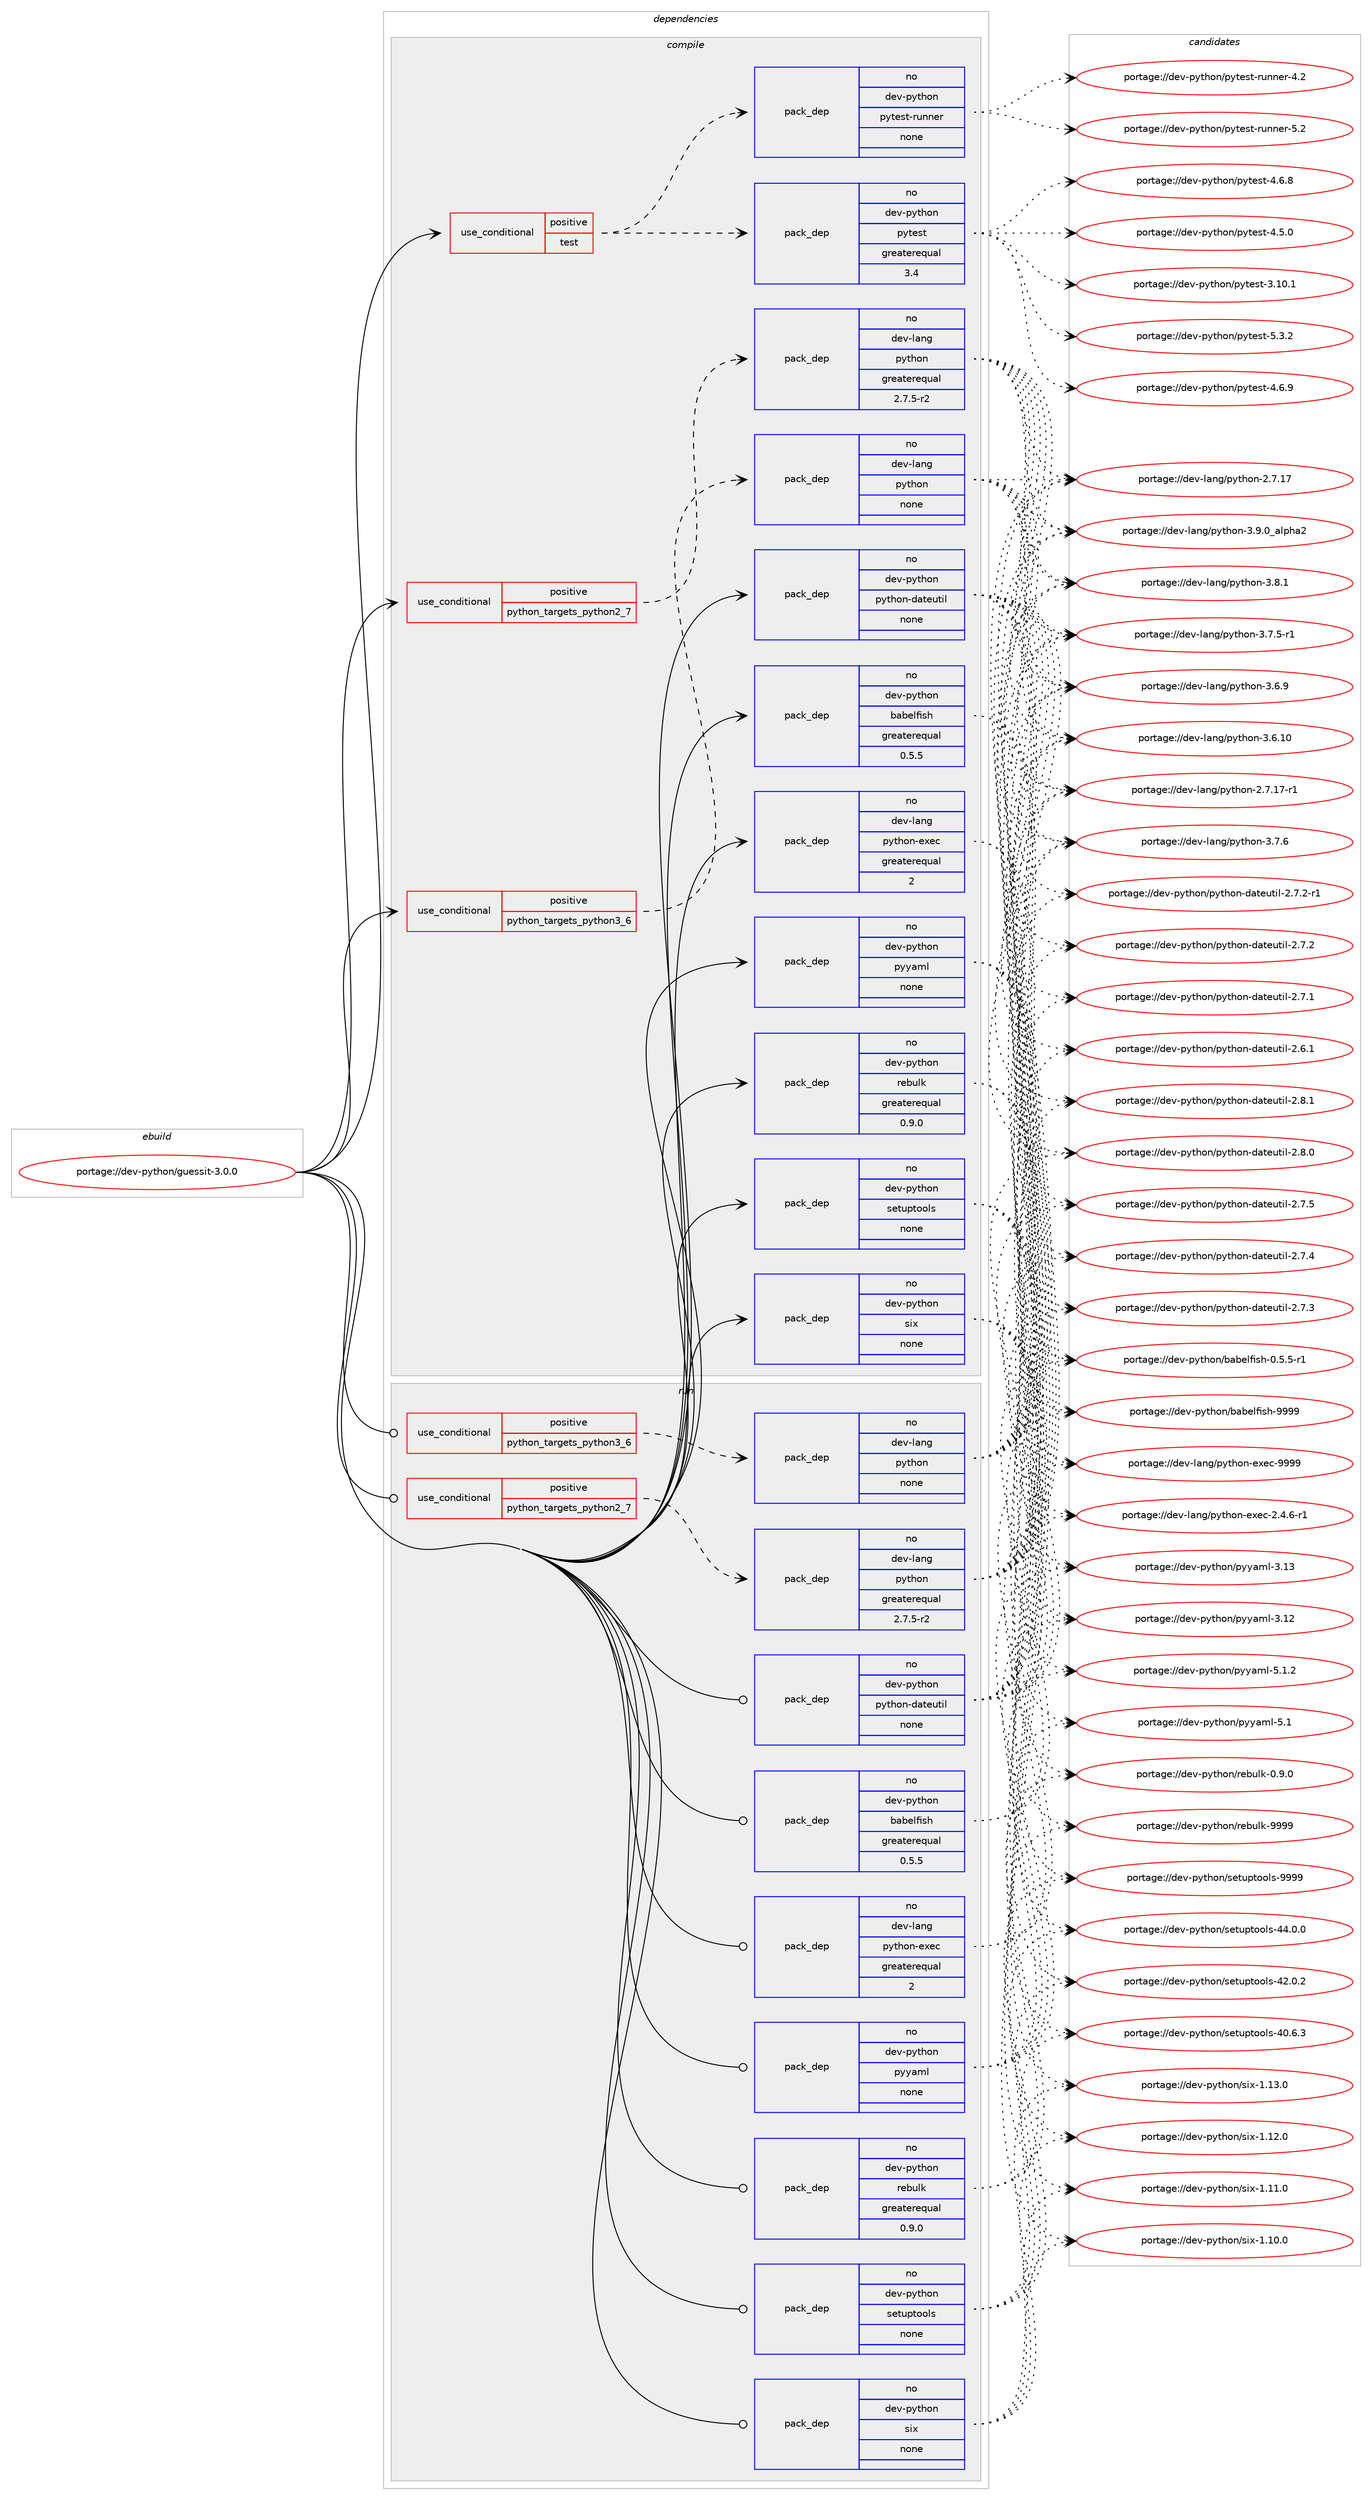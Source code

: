 digraph prolog {

# *************
# Graph options
# *************

newrank=true;
concentrate=true;
compound=true;
graph [rankdir=LR,fontname=Helvetica,fontsize=10,ranksep=1.5];#, ranksep=2.5, nodesep=0.2];
edge  [arrowhead=vee];
node  [fontname=Helvetica,fontsize=10];

# **********
# The ebuild
# **********

subgraph cluster_leftcol {
color=gray;
label=<<i>ebuild</i>>;
id [label="portage://dev-python/guessit-3.0.0", color=red, width=4, href="../dev-python/guessit-3.0.0.svg"];
}

# ****************
# The dependencies
# ****************

subgraph cluster_midcol {
color=gray;
label=<<i>dependencies</i>>;
subgraph cluster_compile {
fillcolor="#eeeeee";
style=filled;
label=<<i>compile</i>>;
subgraph cond115025 {
dependency457368 [label=<<TABLE BORDER="0" CELLBORDER="1" CELLSPACING="0" CELLPADDING="4"><TR><TD ROWSPAN="3" CELLPADDING="10">use_conditional</TD></TR><TR><TD>positive</TD></TR><TR><TD>python_targets_python2_7</TD></TR></TABLE>>, shape=none, color=red];
subgraph pack337360 {
dependency457369 [label=<<TABLE BORDER="0" CELLBORDER="1" CELLSPACING="0" CELLPADDING="4" WIDTH="220"><TR><TD ROWSPAN="6" CELLPADDING="30">pack_dep</TD></TR><TR><TD WIDTH="110">no</TD></TR><TR><TD>dev-lang</TD></TR><TR><TD>python</TD></TR><TR><TD>greaterequal</TD></TR><TR><TD>2.7.5-r2</TD></TR></TABLE>>, shape=none, color=blue];
}
dependency457368:e -> dependency457369:w [weight=20,style="dashed",arrowhead="vee"];
}
id:e -> dependency457368:w [weight=20,style="solid",arrowhead="vee"];
subgraph cond115026 {
dependency457370 [label=<<TABLE BORDER="0" CELLBORDER="1" CELLSPACING="0" CELLPADDING="4"><TR><TD ROWSPAN="3" CELLPADDING="10">use_conditional</TD></TR><TR><TD>positive</TD></TR><TR><TD>python_targets_python3_6</TD></TR></TABLE>>, shape=none, color=red];
subgraph pack337361 {
dependency457371 [label=<<TABLE BORDER="0" CELLBORDER="1" CELLSPACING="0" CELLPADDING="4" WIDTH="220"><TR><TD ROWSPAN="6" CELLPADDING="30">pack_dep</TD></TR><TR><TD WIDTH="110">no</TD></TR><TR><TD>dev-lang</TD></TR><TR><TD>python</TD></TR><TR><TD>none</TD></TR><TR><TD></TD></TR></TABLE>>, shape=none, color=blue];
}
dependency457370:e -> dependency457371:w [weight=20,style="dashed",arrowhead="vee"];
}
id:e -> dependency457370:w [weight=20,style="solid",arrowhead="vee"];
subgraph cond115027 {
dependency457372 [label=<<TABLE BORDER="0" CELLBORDER="1" CELLSPACING="0" CELLPADDING="4"><TR><TD ROWSPAN="3" CELLPADDING="10">use_conditional</TD></TR><TR><TD>positive</TD></TR><TR><TD>test</TD></TR></TABLE>>, shape=none, color=red];
subgraph pack337362 {
dependency457373 [label=<<TABLE BORDER="0" CELLBORDER="1" CELLSPACING="0" CELLPADDING="4" WIDTH="220"><TR><TD ROWSPAN="6" CELLPADDING="30">pack_dep</TD></TR><TR><TD WIDTH="110">no</TD></TR><TR><TD>dev-python</TD></TR><TR><TD>pytest</TD></TR><TR><TD>greaterequal</TD></TR><TR><TD>3.4</TD></TR></TABLE>>, shape=none, color=blue];
}
dependency457372:e -> dependency457373:w [weight=20,style="dashed",arrowhead="vee"];
subgraph pack337363 {
dependency457374 [label=<<TABLE BORDER="0" CELLBORDER="1" CELLSPACING="0" CELLPADDING="4" WIDTH="220"><TR><TD ROWSPAN="6" CELLPADDING="30">pack_dep</TD></TR><TR><TD WIDTH="110">no</TD></TR><TR><TD>dev-python</TD></TR><TR><TD>pytest-runner</TD></TR><TR><TD>none</TD></TR><TR><TD></TD></TR></TABLE>>, shape=none, color=blue];
}
dependency457372:e -> dependency457374:w [weight=20,style="dashed",arrowhead="vee"];
}
id:e -> dependency457372:w [weight=20,style="solid",arrowhead="vee"];
subgraph pack337364 {
dependency457375 [label=<<TABLE BORDER="0" CELLBORDER="1" CELLSPACING="0" CELLPADDING="4" WIDTH="220"><TR><TD ROWSPAN="6" CELLPADDING="30">pack_dep</TD></TR><TR><TD WIDTH="110">no</TD></TR><TR><TD>dev-lang</TD></TR><TR><TD>python-exec</TD></TR><TR><TD>greaterequal</TD></TR><TR><TD>2</TD></TR></TABLE>>, shape=none, color=blue];
}
id:e -> dependency457375:w [weight=20,style="solid",arrowhead="vee"];
subgraph pack337365 {
dependency457376 [label=<<TABLE BORDER="0" CELLBORDER="1" CELLSPACING="0" CELLPADDING="4" WIDTH="220"><TR><TD ROWSPAN="6" CELLPADDING="30">pack_dep</TD></TR><TR><TD WIDTH="110">no</TD></TR><TR><TD>dev-python</TD></TR><TR><TD>babelfish</TD></TR><TR><TD>greaterequal</TD></TR><TR><TD>0.5.5</TD></TR></TABLE>>, shape=none, color=blue];
}
id:e -> dependency457376:w [weight=20,style="solid",arrowhead="vee"];
subgraph pack337366 {
dependency457377 [label=<<TABLE BORDER="0" CELLBORDER="1" CELLSPACING="0" CELLPADDING="4" WIDTH="220"><TR><TD ROWSPAN="6" CELLPADDING="30">pack_dep</TD></TR><TR><TD WIDTH="110">no</TD></TR><TR><TD>dev-python</TD></TR><TR><TD>python-dateutil</TD></TR><TR><TD>none</TD></TR><TR><TD></TD></TR></TABLE>>, shape=none, color=blue];
}
id:e -> dependency457377:w [weight=20,style="solid",arrowhead="vee"];
subgraph pack337367 {
dependency457378 [label=<<TABLE BORDER="0" CELLBORDER="1" CELLSPACING="0" CELLPADDING="4" WIDTH="220"><TR><TD ROWSPAN="6" CELLPADDING="30">pack_dep</TD></TR><TR><TD WIDTH="110">no</TD></TR><TR><TD>dev-python</TD></TR><TR><TD>pyyaml</TD></TR><TR><TD>none</TD></TR><TR><TD></TD></TR></TABLE>>, shape=none, color=blue];
}
id:e -> dependency457378:w [weight=20,style="solid",arrowhead="vee"];
subgraph pack337368 {
dependency457379 [label=<<TABLE BORDER="0" CELLBORDER="1" CELLSPACING="0" CELLPADDING="4" WIDTH="220"><TR><TD ROWSPAN="6" CELLPADDING="30">pack_dep</TD></TR><TR><TD WIDTH="110">no</TD></TR><TR><TD>dev-python</TD></TR><TR><TD>rebulk</TD></TR><TR><TD>greaterequal</TD></TR><TR><TD>0.9.0</TD></TR></TABLE>>, shape=none, color=blue];
}
id:e -> dependency457379:w [weight=20,style="solid",arrowhead="vee"];
subgraph pack337369 {
dependency457380 [label=<<TABLE BORDER="0" CELLBORDER="1" CELLSPACING="0" CELLPADDING="4" WIDTH="220"><TR><TD ROWSPAN="6" CELLPADDING="30">pack_dep</TD></TR><TR><TD WIDTH="110">no</TD></TR><TR><TD>dev-python</TD></TR><TR><TD>setuptools</TD></TR><TR><TD>none</TD></TR><TR><TD></TD></TR></TABLE>>, shape=none, color=blue];
}
id:e -> dependency457380:w [weight=20,style="solid",arrowhead="vee"];
subgraph pack337370 {
dependency457381 [label=<<TABLE BORDER="0" CELLBORDER="1" CELLSPACING="0" CELLPADDING="4" WIDTH="220"><TR><TD ROWSPAN="6" CELLPADDING="30">pack_dep</TD></TR><TR><TD WIDTH="110">no</TD></TR><TR><TD>dev-python</TD></TR><TR><TD>six</TD></TR><TR><TD>none</TD></TR><TR><TD></TD></TR></TABLE>>, shape=none, color=blue];
}
id:e -> dependency457381:w [weight=20,style="solid",arrowhead="vee"];
}
subgraph cluster_compileandrun {
fillcolor="#eeeeee";
style=filled;
label=<<i>compile and run</i>>;
}
subgraph cluster_run {
fillcolor="#eeeeee";
style=filled;
label=<<i>run</i>>;
subgraph cond115028 {
dependency457382 [label=<<TABLE BORDER="0" CELLBORDER="1" CELLSPACING="0" CELLPADDING="4"><TR><TD ROWSPAN="3" CELLPADDING="10">use_conditional</TD></TR><TR><TD>positive</TD></TR><TR><TD>python_targets_python2_7</TD></TR></TABLE>>, shape=none, color=red];
subgraph pack337371 {
dependency457383 [label=<<TABLE BORDER="0" CELLBORDER="1" CELLSPACING="0" CELLPADDING="4" WIDTH="220"><TR><TD ROWSPAN="6" CELLPADDING="30">pack_dep</TD></TR><TR><TD WIDTH="110">no</TD></TR><TR><TD>dev-lang</TD></TR><TR><TD>python</TD></TR><TR><TD>greaterequal</TD></TR><TR><TD>2.7.5-r2</TD></TR></TABLE>>, shape=none, color=blue];
}
dependency457382:e -> dependency457383:w [weight=20,style="dashed",arrowhead="vee"];
}
id:e -> dependency457382:w [weight=20,style="solid",arrowhead="odot"];
subgraph cond115029 {
dependency457384 [label=<<TABLE BORDER="0" CELLBORDER="1" CELLSPACING="0" CELLPADDING="4"><TR><TD ROWSPAN="3" CELLPADDING="10">use_conditional</TD></TR><TR><TD>positive</TD></TR><TR><TD>python_targets_python3_6</TD></TR></TABLE>>, shape=none, color=red];
subgraph pack337372 {
dependency457385 [label=<<TABLE BORDER="0" CELLBORDER="1" CELLSPACING="0" CELLPADDING="4" WIDTH="220"><TR><TD ROWSPAN="6" CELLPADDING="30">pack_dep</TD></TR><TR><TD WIDTH="110">no</TD></TR><TR><TD>dev-lang</TD></TR><TR><TD>python</TD></TR><TR><TD>none</TD></TR><TR><TD></TD></TR></TABLE>>, shape=none, color=blue];
}
dependency457384:e -> dependency457385:w [weight=20,style="dashed",arrowhead="vee"];
}
id:e -> dependency457384:w [weight=20,style="solid",arrowhead="odot"];
subgraph pack337373 {
dependency457386 [label=<<TABLE BORDER="0" CELLBORDER="1" CELLSPACING="0" CELLPADDING="4" WIDTH="220"><TR><TD ROWSPAN="6" CELLPADDING="30">pack_dep</TD></TR><TR><TD WIDTH="110">no</TD></TR><TR><TD>dev-lang</TD></TR><TR><TD>python-exec</TD></TR><TR><TD>greaterequal</TD></TR><TR><TD>2</TD></TR></TABLE>>, shape=none, color=blue];
}
id:e -> dependency457386:w [weight=20,style="solid",arrowhead="odot"];
subgraph pack337374 {
dependency457387 [label=<<TABLE BORDER="0" CELLBORDER="1" CELLSPACING="0" CELLPADDING="4" WIDTH="220"><TR><TD ROWSPAN="6" CELLPADDING="30">pack_dep</TD></TR><TR><TD WIDTH="110">no</TD></TR><TR><TD>dev-python</TD></TR><TR><TD>babelfish</TD></TR><TR><TD>greaterequal</TD></TR><TR><TD>0.5.5</TD></TR></TABLE>>, shape=none, color=blue];
}
id:e -> dependency457387:w [weight=20,style="solid",arrowhead="odot"];
subgraph pack337375 {
dependency457388 [label=<<TABLE BORDER="0" CELLBORDER="1" CELLSPACING="0" CELLPADDING="4" WIDTH="220"><TR><TD ROWSPAN="6" CELLPADDING="30">pack_dep</TD></TR><TR><TD WIDTH="110">no</TD></TR><TR><TD>dev-python</TD></TR><TR><TD>python-dateutil</TD></TR><TR><TD>none</TD></TR><TR><TD></TD></TR></TABLE>>, shape=none, color=blue];
}
id:e -> dependency457388:w [weight=20,style="solid",arrowhead="odot"];
subgraph pack337376 {
dependency457389 [label=<<TABLE BORDER="0" CELLBORDER="1" CELLSPACING="0" CELLPADDING="4" WIDTH="220"><TR><TD ROWSPAN="6" CELLPADDING="30">pack_dep</TD></TR><TR><TD WIDTH="110">no</TD></TR><TR><TD>dev-python</TD></TR><TR><TD>pyyaml</TD></TR><TR><TD>none</TD></TR><TR><TD></TD></TR></TABLE>>, shape=none, color=blue];
}
id:e -> dependency457389:w [weight=20,style="solid",arrowhead="odot"];
subgraph pack337377 {
dependency457390 [label=<<TABLE BORDER="0" CELLBORDER="1" CELLSPACING="0" CELLPADDING="4" WIDTH="220"><TR><TD ROWSPAN="6" CELLPADDING="30">pack_dep</TD></TR><TR><TD WIDTH="110">no</TD></TR><TR><TD>dev-python</TD></TR><TR><TD>rebulk</TD></TR><TR><TD>greaterequal</TD></TR><TR><TD>0.9.0</TD></TR></TABLE>>, shape=none, color=blue];
}
id:e -> dependency457390:w [weight=20,style="solid",arrowhead="odot"];
subgraph pack337378 {
dependency457391 [label=<<TABLE BORDER="0" CELLBORDER="1" CELLSPACING="0" CELLPADDING="4" WIDTH="220"><TR><TD ROWSPAN="6" CELLPADDING="30">pack_dep</TD></TR><TR><TD WIDTH="110">no</TD></TR><TR><TD>dev-python</TD></TR><TR><TD>setuptools</TD></TR><TR><TD>none</TD></TR><TR><TD></TD></TR></TABLE>>, shape=none, color=blue];
}
id:e -> dependency457391:w [weight=20,style="solid",arrowhead="odot"];
subgraph pack337379 {
dependency457392 [label=<<TABLE BORDER="0" CELLBORDER="1" CELLSPACING="0" CELLPADDING="4" WIDTH="220"><TR><TD ROWSPAN="6" CELLPADDING="30">pack_dep</TD></TR><TR><TD WIDTH="110">no</TD></TR><TR><TD>dev-python</TD></TR><TR><TD>six</TD></TR><TR><TD>none</TD></TR><TR><TD></TD></TR></TABLE>>, shape=none, color=blue];
}
id:e -> dependency457392:w [weight=20,style="solid",arrowhead="odot"];
}
}

# **************
# The candidates
# **************

subgraph cluster_choices {
rank=same;
color=gray;
label=<<i>candidates</i>>;

subgraph choice337360 {
color=black;
nodesep=1;
choice10010111845108971101034711212111610411111045514657464895971081121049750 [label="portage://dev-lang/python-3.9.0_alpha2", color=red, width=4,href="../dev-lang/python-3.9.0_alpha2.svg"];
choice100101118451089711010347112121116104111110455146564649 [label="portage://dev-lang/python-3.8.1", color=red, width=4,href="../dev-lang/python-3.8.1.svg"];
choice100101118451089711010347112121116104111110455146554654 [label="portage://dev-lang/python-3.7.6", color=red, width=4,href="../dev-lang/python-3.7.6.svg"];
choice1001011184510897110103471121211161041111104551465546534511449 [label="portage://dev-lang/python-3.7.5-r1", color=red, width=4,href="../dev-lang/python-3.7.5-r1.svg"];
choice100101118451089711010347112121116104111110455146544657 [label="portage://dev-lang/python-3.6.9", color=red, width=4,href="../dev-lang/python-3.6.9.svg"];
choice10010111845108971101034711212111610411111045514654464948 [label="portage://dev-lang/python-3.6.10", color=red, width=4,href="../dev-lang/python-3.6.10.svg"];
choice100101118451089711010347112121116104111110455046554649554511449 [label="portage://dev-lang/python-2.7.17-r1", color=red, width=4,href="../dev-lang/python-2.7.17-r1.svg"];
choice10010111845108971101034711212111610411111045504655464955 [label="portage://dev-lang/python-2.7.17", color=red, width=4,href="../dev-lang/python-2.7.17.svg"];
dependency457369:e -> choice10010111845108971101034711212111610411111045514657464895971081121049750:w [style=dotted,weight="100"];
dependency457369:e -> choice100101118451089711010347112121116104111110455146564649:w [style=dotted,weight="100"];
dependency457369:e -> choice100101118451089711010347112121116104111110455146554654:w [style=dotted,weight="100"];
dependency457369:e -> choice1001011184510897110103471121211161041111104551465546534511449:w [style=dotted,weight="100"];
dependency457369:e -> choice100101118451089711010347112121116104111110455146544657:w [style=dotted,weight="100"];
dependency457369:e -> choice10010111845108971101034711212111610411111045514654464948:w [style=dotted,weight="100"];
dependency457369:e -> choice100101118451089711010347112121116104111110455046554649554511449:w [style=dotted,weight="100"];
dependency457369:e -> choice10010111845108971101034711212111610411111045504655464955:w [style=dotted,weight="100"];
}
subgraph choice337361 {
color=black;
nodesep=1;
choice10010111845108971101034711212111610411111045514657464895971081121049750 [label="portage://dev-lang/python-3.9.0_alpha2", color=red, width=4,href="../dev-lang/python-3.9.0_alpha2.svg"];
choice100101118451089711010347112121116104111110455146564649 [label="portage://dev-lang/python-3.8.1", color=red, width=4,href="../dev-lang/python-3.8.1.svg"];
choice100101118451089711010347112121116104111110455146554654 [label="portage://dev-lang/python-3.7.6", color=red, width=4,href="../dev-lang/python-3.7.6.svg"];
choice1001011184510897110103471121211161041111104551465546534511449 [label="portage://dev-lang/python-3.7.5-r1", color=red, width=4,href="../dev-lang/python-3.7.5-r1.svg"];
choice100101118451089711010347112121116104111110455146544657 [label="portage://dev-lang/python-3.6.9", color=red, width=4,href="../dev-lang/python-3.6.9.svg"];
choice10010111845108971101034711212111610411111045514654464948 [label="portage://dev-lang/python-3.6.10", color=red, width=4,href="../dev-lang/python-3.6.10.svg"];
choice100101118451089711010347112121116104111110455046554649554511449 [label="portage://dev-lang/python-2.7.17-r1", color=red, width=4,href="../dev-lang/python-2.7.17-r1.svg"];
choice10010111845108971101034711212111610411111045504655464955 [label="portage://dev-lang/python-2.7.17", color=red, width=4,href="../dev-lang/python-2.7.17.svg"];
dependency457371:e -> choice10010111845108971101034711212111610411111045514657464895971081121049750:w [style=dotted,weight="100"];
dependency457371:e -> choice100101118451089711010347112121116104111110455146564649:w [style=dotted,weight="100"];
dependency457371:e -> choice100101118451089711010347112121116104111110455146554654:w [style=dotted,weight="100"];
dependency457371:e -> choice1001011184510897110103471121211161041111104551465546534511449:w [style=dotted,weight="100"];
dependency457371:e -> choice100101118451089711010347112121116104111110455146544657:w [style=dotted,weight="100"];
dependency457371:e -> choice10010111845108971101034711212111610411111045514654464948:w [style=dotted,weight="100"];
dependency457371:e -> choice100101118451089711010347112121116104111110455046554649554511449:w [style=dotted,weight="100"];
dependency457371:e -> choice10010111845108971101034711212111610411111045504655464955:w [style=dotted,weight="100"];
}
subgraph choice337362 {
color=black;
nodesep=1;
choice1001011184511212111610411111047112121116101115116455346514650 [label="portage://dev-python/pytest-5.3.2", color=red, width=4,href="../dev-python/pytest-5.3.2.svg"];
choice1001011184511212111610411111047112121116101115116455246544657 [label="portage://dev-python/pytest-4.6.9", color=red, width=4,href="../dev-python/pytest-4.6.9.svg"];
choice1001011184511212111610411111047112121116101115116455246544656 [label="portage://dev-python/pytest-4.6.8", color=red, width=4,href="../dev-python/pytest-4.6.8.svg"];
choice1001011184511212111610411111047112121116101115116455246534648 [label="portage://dev-python/pytest-4.5.0", color=red, width=4,href="../dev-python/pytest-4.5.0.svg"];
choice100101118451121211161041111104711212111610111511645514649484649 [label="portage://dev-python/pytest-3.10.1", color=red, width=4,href="../dev-python/pytest-3.10.1.svg"];
dependency457373:e -> choice1001011184511212111610411111047112121116101115116455346514650:w [style=dotted,weight="100"];
dependency457373:e -> choice1001011184511212111610411111047112121116101115116455246544657:w [style=dotted,weight="100"];
dependency457373:e -> choice1001011184511212111610411111047112121116101115116455246544656:w [style=dotted,weight="100"];
dependency457373:e -> choice1001011184511212111610411111047112121116101115116455246534648:w [style=dotted,weight="100"];
dependency457373:e -> choice100101118451121211161041111104711212111610111511645514649484649:w [style=dotted,weight="100"];
}
subgraph choice337363 {
color=black;
nodesep=1;
choice10010111845112121116104111110471121211161011151164511411711011010111445534650 [label="portage://dev-python/pytest-runner-5.2", color=red, width=4,href="../dev-python/pytest-runner-5.2.svg"];
choice10010111845112121116104111110471121211161011151164511411711011010111445524650 [label="portage://dev-python/pytest-runner-4.2", color=red, width=4,href="../dev-python/pytest-runner-4.2.svg"];
dependency457374:e -> choice10010111845112121116104111110471121211161011151164511411711011010111445534650:w [style=dotted,weight="100"];
dependency457374:e -> choice10010111845112121116104111110471121211161011151164511411711011010111445524650:w [style=dotted,weight="100"];
}
subgraph choice337364 {
color=black;
nodesep=1;
choice10010111845108971101034711212111610411111045101120101994557575757 [label="portage://dev-lang/python-exec-9999", color=red, width=4,href="../dev-lang/python-exec-9999.svg"];
choice10010111845108971101034711212111610411111045101120101994550465246544511449 [label="portage://dev-lang/python-exec-2.4.6-r1", color=red, width=4,href="../dev-lang/python-exec-2.4.6-r1.svg"];
dependency457375:e -> choice10010111845108971101034711212111610411111045101120101994557575757:w [style=dotted,weight="100"];
dependency457375:e -> choice10010111845108971101034711212111610411111045101120101994550465246544511449:w [style=dotted,weight="100"];
}
subgraph choice337365 {
color=black;
nodesep=1;
choice10010111845112121116104111110479897981011081021051151044557575757 [label="portage://dev-python/babelfish-9999", color=red, width=4,href="../dev-python/babelfish-9999.svg"];
choice10010111845112121116104111110479897981011081021051151044548465346534511449 [label="portage://dev-python/babelfish-0.5.5-r1", color=red, width=4,href="../dev-python/babelfish-0.5.5-r1.svg"];
dependency457376:e -> choice10010111845112121116104111110479897981011081021051151044557575757:w [style=dotted,weight="100"];
dependency457376:e -> choice10010111845112121116104111110479897981011081021051151044548465346534511449:w [style=dotted,weight="100"];
}
subgraph choice337366 {
color=black;
nodesep=1;
choice10010111845112121116104111110471121211161041111104510097116101117116105108455046564649 [label="portage://dev-python/python-dateutil-2.8.1", color=red, width=4,href="../dev-python/python-dateutil-2.8.1.svg"];
choice10010111845112121116104111110471121211161041111104510097116101117116105108455046564648 [label="portage://dev-python/python-dateutil-2.8.0", color=red, width=4,href="../dev-python/python-dateutil-2.8.0.svg"];
choice10010111845112121116104111110471121211161041111104510097116101117116105108455046554653 [label="portage://dev-python/python-dateutil-2.7.5", color=red, width=4,href="../dev-python/python-dateutil-2.7.5.svg"];
choice10010111845112121116104111110471121211161041111104510097116101117116105108455046554652 [label="portage://dev-python/python-dateutil-2.7.4", color=red, width=4,href="../dev-python/python-dateutil-2.7.4.svg"];
choice10010111845112121116104111110471121211161041111104510097116101117116105108455046554651 [label="portage://dev-python/python-dateutil-2.7.3", color=red, width=4,href="../dev-python/python-dateutil-2.7.3.svg"];
choice100101118451121211161041111104711212111610411111045100971161011171161051084550465546504511449 [label="portage://dev-python/python-dateutil-2.7.2-r1", color=red, width=4,href="../dev-python/python-dateutil-2.7.2-r1.svg"];
choice10010111845112121116104111110471121211161041111104510097116101117116105108455046554650 [label="portage://dev-python/python-dateutil-2.7.2", color=red, width=4,href="../dev-python/python-dateutil-2.7.2.svg"];
choice10010111845112121116104111110471121211161041111104510097116101117116105108455046554649 [label="portage://dev-python/python-dateutil-2.7.1", color=red, width=4,href="../dev-python/python-dateutil-2.7.1.svg"];
choice10010111845112121116104111110471121211161041111104510097116101117116105108455046544649 [label="portage://dev-python/python-dateutil-2.6.1", color=red, width=4,href="../dev-python/python-dateutil-2.6.1.svg"];
dependency457377:e -> choice10010111845112121116104111110471121211161041111104510097116101117116105108455046564649:w [style=dotted,weight="100"];
dependency457377:e -> choice10010111845112121116104111110471121211161041111104510097116101117116105108455046564648:w [style=dotted,weight="100"];
dependency457377:e -> choice10010111845112121116104111110471121211161041111104510097116101117116105108455046554653:w [style=dotted,weight="100"];
dependency457377:e -> choice10010111845112121116104111110471121211161041111104510097116101117116105108455046554652:w [style=dotted,weight="100"];
dependency457377:e -> choice10010111845112121116104111110471121211161041111104510097116101117116105108455046554651:w [style=dotted,weight="100"];
dependency457377:e -> choice100101118451121211161041111104711212111610411111045100971161011171161051084550465546504511449:w [style=dotted,weight="100"];
dependency457377:e -> choice10010111845112121116104111110471121211161041111104510097116101117116105108455046554650:w [style=dotted,weight="100"];
dependency457377:e -> choice10010111845112121116104111110471121211161041111104510097116101117116105108455046554649:w [style=dotted,weight="100"];
dependency457377:e -> choice10010111845112121116104111110471121211161041111104510097116101117116105108455046544649:w [style=dotted,weight="100"];
}
subgraph choice337367 {
color=black;
nodesep=1;
choice100101118451121211161041111104711212112197109108455346494650 [label="portage://dev-python/pyyaml-5.1.2", color=red, width=4,href="../dev-python/pyyaml-5.1.2.svg"];
choice10010111845112121116104111110471121211219710910845534649 [label="portage://dev-python/pyyaml-5.1", color=red, width=4,href="../dev-python/pyyaml-5.1.svg"];
choice1001011184511212111610411111047112121121971091084551464951 [label="portage://dev-python/pyyaml-3.13", color=red, width=4,href="../dev-python/pyyaml-3.13.svg"];
choice1001011184511212111610411111047112121121971091084551464950 [label="portage://dev-python/pyyaml-3.12", color=red, width=4,href="../dev-python/pyyaml-3.12.svg"];
dependency457378:e -> choice100101118451121211161041111104711212112197109108455346494650:w [style=dotted,weight="100"];
dependency457378:e -> choice10010111845112121116104111110471121211219710910845534649:w [style=dotted,weight="100"];
dependency457378:e -> choice1001011184511212111610411111047112121121971091084551464951:w [style=dotted,weight="100"];
dependency457378:e -> choice1001011184511212111610411111047112121121971091084551464950:w [style=dotted,weight="100"];
}
subgraph choice337368 {
color=black;
nodesep=1;
choice1001011184511212111610411111047114101981171081074557575757 [label="portage://dev-python/rebulk-9999", color=red, width=4,href="../dev-python/rebulk-9999.svg"];
choice100101118451121211161041111104711410198117108107454846574648 [label="portage://dev-python/rebulk-0.9.0", color=red, width=4,href="../dev-python/rebulk-0.9.0.svg"];
dependency457379:e -> choice1001011184511212111610411111047114101981171081074557575757:w [style=dotted,weight="100"];
dependency457379:e -> choice100101118451121211161041111104711410198117108107454846574648:w [style=dotted,weight="100"];
}
subgraph choice337369 {
color=black;
nodesep=1;
choice10010111845112121116104111110471151011161171121161111111081154557575757 [label="portage://dev-python/setuptools-9999", color=red, width=4,href="../dev-python/setuptools-9999.svg"];
choice100101118451121211161041111104711510111611711211611111110811545525246484648 [label="portage://dev-python/setuptools-44.0.0", color=red, width=4,href="../dev-python/setuptools-44.0.0.svg"];
choice100101118451121211161041111104711510111611711211611111110811545525046484650 [label="portage://dev-python/setuptools-42.0.2", color=red, width=4,href="../dev-python/setuptools-42.0.2.svg"];
choice100101118451121211161041111104711510111611711211611111110811545524846544651 [label="portage://dev-python/setuptools-40.6.3", color=red, width=4,href="../dev-python/setuptools-40.6.3.svg"];
dependency457380:e -> choice10010111845112121116104111110471151011161171121161111111081154557575757:w [style=dotted,weight="100"];
dependency457380:e -> choice100101118451121211161041111104711510111611711211611111110811545525246484648:w [style=dotted,weight="100"];
dependency457380:e -> choice100101118451121211161041111104711510111611711211611111110811545525046484650:w [style=dotted,weight="100"];
dependency457380:e -> choice100101118451121211161041111104711510111611711211611111110811545524846544651:w [style=dotted,weight="100"];
}
subgraph choice337370 {
color=black;
nodesep=1;
choice100101118451121211161041111104711510512045494649514648 [label="portage://dev-python/six-1.13.0", color=red, width=4,href="../dev-python/six-1.13.0.svg"];
choice100101118451121211161041111104711510512045494649504648 [label="portage://dev-python/six-1.12.0", color=red, width=4,href="../dev-python/six-1.12.0.svg"];
choice100101118451121211161041111104711510512045494649494648 [label="portage://dev-python/six-1.11.0", color=red, width=4,href="../dev-python/six-1.11.0.svg"];
choice100101118451121211161041111104711510512045494649484648 [label="portage://dev-python/six-1.10.0", color=red, width=4,href="../dev-python/six-1.10.0.svg"];
dependency457381:e -> choice100101118451121211161041111104711510512045494649514648:w [style=dotted,weight="100"];
dependency457381:e -> choice100101118451121211161041111104711510512045494649504648:w [style=dotted,weight="100"];
dependency457381:e -> choice100101118451121211161041111104711510512045494649494648:w [style=dotted,weight="100"];
dependency457381:e -> choice100101118451121211161041111104711510512045494649484648:w [style=dotted,weight="100"];
}
subgraph choice337371 {
color=black;
nodesep=1;
choice10010111845108971101034711212111610411111045514657464895971081121049750 [label="portage://dev-lang/python-3.9.0_alpha2", color=red, width=4,href="../dev-lang/python-3.9.0_alpha2.svg"];
choice100101118451089711010347112121116104111110455146564649 [label="portage://dev-lang/python-3.8.1", color=red, width=4,href="../dev-lang/python-3.8.1.svg"];
choice100101118451089711010347112121116104111110455146554654 [label="portage://dev-lang/python-3.7.6", color=red, width=4,href="../dev-lang/python-3.7.6.svg"];
choice1001011184510897110103471121211161041111104551465546534511449 [label="portage://dev-lang/python-3.7.5-r1", color=red, width=4,href="../dev-lang/python-3.7.5-r1.svg"];
choice100101118451089711010347112121116104111110455146544657 [label="portage://dev-lang/python-3.6.9", color=red, width=4,href="../dev-lang/python-3.6.9.svg"];
choice10010111845108971101034711212111610411111045514654464948 [label="portage://dev-lang/python-3.6.10", color=red, width=4,href="../dev-lang/python-3.6.10.svg"];
choice100101118451089711010347112121116104111110455046554649554511449 [label="portage://dev-lang/python-2.7.17-r1", color=red, width=4,href="../dev-lang/python-2.7.17-r1.svg"];
choice10010111845108971101034711212111610411111045504655464955 [label="portage://dev-lang/python-2.7.17", color=red, width=4,href="../dev-lang/python-2.7.17.svg"];
dependency457383:e -> choice10010111845108971101034711212111610411111045514657464895971081121049750:w [style=dotted,weight="100"];
dependency457383:e -> choice100101118451089711010347112121116104111110455146564649:w [style=dotted,weight="100"];
dependency457383:e -> choice100101118451089711010347112121116104111110455146554654:w [style=dotted,weight="100"];
dependency457383:e -> choice1001011184510897110103471121211161041111104551465546534511449:w [style=dotted,weight="100"];
dependency457383:e -> choice100101118451089711010347112121116104111110455146544657:w [style=dotted,weight="100"];
dependency457383:e -> choice10010111845108971101034711212111610411111045514654464948:w [style=dotted,weight="100"];
dependency457383:e -> choice100101118451089711010347112121116104111110455046554649554511449:w [style=dotted,weight="100"];
dependency457383:e -> choice10010111845108971101034711212111610411111045504655464955:w [style=dotted,weight="100"];
}
subgraph choice337372 {
color=black;
nodesep=1;
choice10010111845108971101034711212111610411111045514657464895971081121049750 [label="portage://dev-lang/python-3.9.0_alpha2", color=red, width=4,href="../dev-lang/python-3.9.0_alpha2.svg"];
choice100101118451089711010347112121116104111110455146564649 [label="portage://dev-lang/python-3.8.1", color=red, width=4,href="../dev-lang/python-3.8.1.svg"];
choice100101118451089711010347112121116104111110455146554654 [label="portage://dev-lang/python-3.7.6", color=red, width=4,href="../dev-lang/python-3.7.6.svg"];
choice1001011184510897110103471121211161041111104551465546534511449 [label="portage://dev-lang/python-3.7.5-r1", color=red, width=4,href="../dev-lang/python-3.7.5-r1.svg"];
choice100101118451089711010347112121116104111110455146544657 [label="portage://dev-lang/python-3.6.9", color=red, width=4,href="../dev-lang/python-3.6.9.svg"];
choice10010111845108971101034711212111610411111045514654464948 [label="portage://dev-lang/python-3.6.10", color=red, width=4,href="../dev-lang/python-3.6.10.svg"];
choice100101118451089711010347112121116104111110455046554649554511449 [label="portage://dev-lang/python-2.7.17-r1", color=red, width=4,href="../dev-lang/python-2.7.17-r1.svg"];
choice10010111845108971101034711212111610411111045504655464955 [label="portage://dev-lang/python-2.7.17", color=red, width=4,href="../dev-lang/python-2.7.17.svg"];
dependency457385:e -> choice10010111845108971101034711212111610411111045514657464895971081121049750:w [style=dotted,weight="100"];
dependency457385:e -> choice100101118451089711010347112121116104111110455146564649:w [style=dotted,weight="100"];
dependency457385:e -> choice100101118451089711010347112121116104111110455146554654:w [style=dotted,weight="100"];
dependency457385:e -> choice1001011184510897110103471121211161041111104551465546534511449:w [style=dotted,weight="100"];
dependency457385:e -> choice100101118451089711010347112121116104111110455146544657:w [style=dotted,weight="100"];
dependency457385:e -> choice10010111845108971101034711212111610411111045514654464948:w [style=dotted,weight="100"];
dependency457385:e -> choice100101118451089711010347112121116104111110455046554649554511449:w [style=dotted,weight="100"];
dependency457385:e -> choice10010111845108971101034711212111610411111045504655464955:w [style=dotted,weight="100"];
}
subgraph choice337373 {
color=black;
nodesep=1;
choice10010111845108971101034711212111610411111045101120101994557575757 [label="portage://dev-lang/python-exec-9999", color=red, width=4,href="../dev-lang/python-exec-9999.svg"];
choice10010111845108971101034711212111610411111045101120101994550465246544511449 [label="portage://dev-lang/python-exec-2.4.6-r1", color=red, width=4,href="../dev-lang/python-exec-2.4.6-r1.svg"];
dependency457386:e -> choice10010111845108971101034711212111610411111045101120101994557575757:w [style=dotted,weight="100"];
dependency457386:e -> choice10010111845108971101034711212111610411111045101120101994550465246544511449:w [style=dotted,weight="100"];
}
subgraph choice337374 {
color=black;
nodesep=1;
choice10010111845112121116104111110479897981011081021051151044557575757 [label="portage://dev-python/babelfish-9999", color=red, width=4,href="../dev-python/babelfish-9999.svg"];
choice10010111845112121116104111110479897981011081021051151044548465346534511449 [label="portage://dev-python/babelfish-0.5.5-r1", color=red, width=4,href="../dev-python/babelfish-0.5.5-r1.svg"];
dependency457387:e -> choice10010111845112121116104111110479897981011081021051151044557575757:w [style=dotted,weight="100"];
dependency457387:e -> choice10010111845112121116104111110479897981011081021051151044548465346534511449:w [style=dotted,weight="100"];
}
subgraph choice337375 {
color=black;
nodesep=1;
choice10010111845112121116104111110471121211161041111104510097116101117116105108455046564649 [label="portage://dev-python/python-dateutil-2.8.1", color=red, width=4,href="../dev-python/python-dateutil-2.8.1.svg"];
choice10010111845112121116104111110471121211161041111104510097116101117116105108455046564648 [label="portage://dev-python/python-dateutil-2.8.0", color=red, width=4,href="../dev-python/python-dateutil-2.8.0.svg"];
choice10010111845112121116104111110471121211161041111104510097116101117116105108455046554653 [label="portage://dev-python/python-dateutil-2.7.5", color=red, width=4,href="../dev-python/python-dateutil-2.7.5.svg"];
choice10010111845112121116104111110471121211161041111104510097116101117116105108455046554652 [label="portage://dev-python/python-dateutil-2.7.4", color=red, width=4,href="../dev-python/python-dateutil-2.7.4.svg"];
choice10010111845112121116104111110471121211161041111104510097116101117116105108455046554651 [label="portage://dev-python/python-dateutil-2.7.3", color=red, width=4,href="../dev-python/python-dateutil-2.7.3.svg"];
choice100101118451121211161041111104711212111610411111045100971161011171161051084550465546504511449 [label="portage://dev-python/python-dateutil-2.7.2-r1", color=red, width=4,href="../dev-python/python-dateutil-2.7.2-r1.svg"];
choice10010111845112121116104111110471121211161041111104510097116101117116105108455046554650 [label="portage://dev-python/python-dateutil-2.7.2", color=red, width=4,href="../dev-python/python-dateutil-2.7.2.svg"];
choice10010111845112121116104111110471121211161041111104510097116101117116105108455046554649 [label="portage://dev-python/python-dateutil-2.7.1", color=red, width=4,href="../dev-python/python-dateutil-2.7.1.svg"];
choice10010111845112121116104111110471121211161041111104510097116101117116105108455046544649 [label="portage://dev-python/python-dateutil-2.6.1", color=red, width=4,href="../dev-python/python-dateutil-2.6.1.svg"];
dependency457388:e -> choice10010111845112121116104111110471121211161041111104510097116101117116105108455046564649:w [style=dotted,weight="100"];
dependency457388:e -> choice10010111845112121116104111110471121211161041111104510097116101117116105108455046564648:w [style=dotted,weight="100"];
dependency457388:e -> choice10010111845112121116104111110471121211161041111104510097116101117116105108455046554653:w [style=dotted,weight="100"];
dependency457388:e -> choice10010111845112121116104111110471121211161041111104510097116101117116105108455046554652:w [style=dotted,weight="100"];
dependency457388:e -> choice10010111845112121116104111110471121211161041111104510097116101117116105108455046554651:w [style=dotted,weight="100"];
dependency457388:e -> choice100101118451121211161041111104711212111610411111045100971161011171161051084550465546504511449:w [style=dotted,weight="100"];
dependency457388:e -> choice10010111845112121116104111110471121211161041111104510097116101117116105108455046554650:w [style=dotted,weight="100"];
dependency457388:e -> choice10010111845112121116104111110471121211161041111104510097116101117116105108455046554649:w [style=dotted,weight="100"];
dependency457388:e -> choice10010111845112121116104111110471121211161041111104510097116101117116105108455046544649:w [style=dotted,weight="100"];
}
subgraph choice337376 {
color=black;
nodesep=1;
choice100101118451121211161041111104711212112197109108455346494650 [label="portage://dev-python/pyyaml-5.1.2", color=red, width=4,href="../dev-python/pyyaml-5.1.2.svg"];
choice10010111845112121116104111110471121211219710910845534649 [label="portage://dev-python/pyyaml-5.1", color=red, width=4,href="../dev-python/pyyaml-5.1.svg"];
choice1001011184511212111610411111047112121121971091084551464951 [label="portage://dev-python/pyyaml-3.13", color=red, width=4,href="../dev-python/pyyaml-3.13.svg"];
choice1001011184511212111610411111047112121121971091084551464950 [label="portage://dev-python/pyyaml-3.12", color=red, width=4,href="../dev-python/pyyaml-3.12.svg"];
dependency457389:e -> choice100101118451121211161041111104711212112197109108455346494650:w [style=dotted,weight="100"];
dependency457389:e -> choice10010111845112121116104111110471121211219710910845534649:w [style=dotted,weight="100"];
dependency457389:e -> choice1001011184511212111610411111047112121121971091084551464951:w [style=dotted,weight="100"];
dependency457389:e -> choice1001011184511212111610411111047112121121971091084551464950:w [style=dotted,weight="100"];
}
subgraph choice337377 {
color=black;
nodesep=1;
choice1001011184511212111610411111047114101981171081074557575757 [label="portage://dev-python/rebulk-9999", color=red, width=4,href="../dev-python/rebulk-9999.svg"];
choice100101118451121211161041111104711410198117108107454846574648 [label="portage://dev-python/rebulk-0.9.0", color=red, width=4,href="../dev-python/rebulk-0.9.0.svg"];
dependency457390:e -> choice1001011184511212111610411111047114101981171081074557575757:w [style=dotted,weight="100"];
dependency457390:e -> choice100101118451121211161041111104711410198117108107454846574648:w [style=dotted,weight="100"];
}
subgraph choice337378 {
color=black;
nodesep=1;
choice10010111845112121116104111110471151011161171121161111111081154557575757 [label="portage://dev-python/setuptools-9999", color=red, width=4,href="../dev-python/setuptools-9999.svg"];
choice100101118451121211161041111104711510111611711211611111110811545525246484648 [label="portage://dev-python/setuptools-44.0.0", color=red, width=4,href="../dev-python/setuptools-44.0.0.svg"];
choice100101118451121211161041111104711510111611711211611111110811545525046484650 [label="portage://dev-python/setuptools-42.0.2", color=red, width=4,href="../dev-python/setuptools-42.0.2.svg"];
choice100101118451121211161041111104711510111611711211611111110811545524846544651 [label="portage://dev-python/setuptools-40.6.3", color=red, width=4,href="../dev-python/setuptools-40.6.3.svg"];
dependency457391:e -> choice10010111845112121116104111110471151011161171121161111111081154557575757:w [style=dotted,weight="100"];
dependency457391:e -> choice100101118451121211161041111104711510111611711211611111110811545525246484648:w [style=dotted,weight="100"];
dependency457391:e -> choice100101118451121211161041111104711510111611711211611111110811545525046484650:w [style=dotted,weight="100"];
dependency457391:e -> choice100101118451121211161041111104711510111611711211611111110811545524846544651:w [style=dotted,weight="100"];
}
subgraph choice337379 {
color=black;
nodesep=1;
choice100101118451121211161041111104711510512045494649514648 [label="portage://dev-python/six-1.13.0", color=red, width=4,href="../dev-python/six-1.13.0.svg"];
choice100101118451121211161041111104711510512045494649504648 [label="portage://dev-python/six-1.12.0", color=red, width=4,href="../dev-python/six-1.12.0.svg"];
choice100101118451121211161041111104711510512045494649494648 [label="portage://dev-python/six-1.11.0", color=red, width=4,href="../dev-python/six-1.11.0.svg"];
choice100101118451121211161041111104711510512045494649484648 [label="portage://dev-python/six-1.10.0", color=red, width=4,href="../dev-python/six-1.10.0.svg"];
dependency457392:e -> choice100101118451121211161041111104711510512045494649514648:w [style=dotted,weight="100"];
dependency457392:e -> choice100101118451121211161041111104711510512045494649504648:w [style=dotted,weight="100"];
dependency457392:e -> choice100101118451121211161041111104711510512045494649494648:w [style=dotted,weight="100"];
dependency457392:e -> choice100101118451121211161041111104711510512045494649484648:w [style=dotted,weight="100"];
}
}

}
